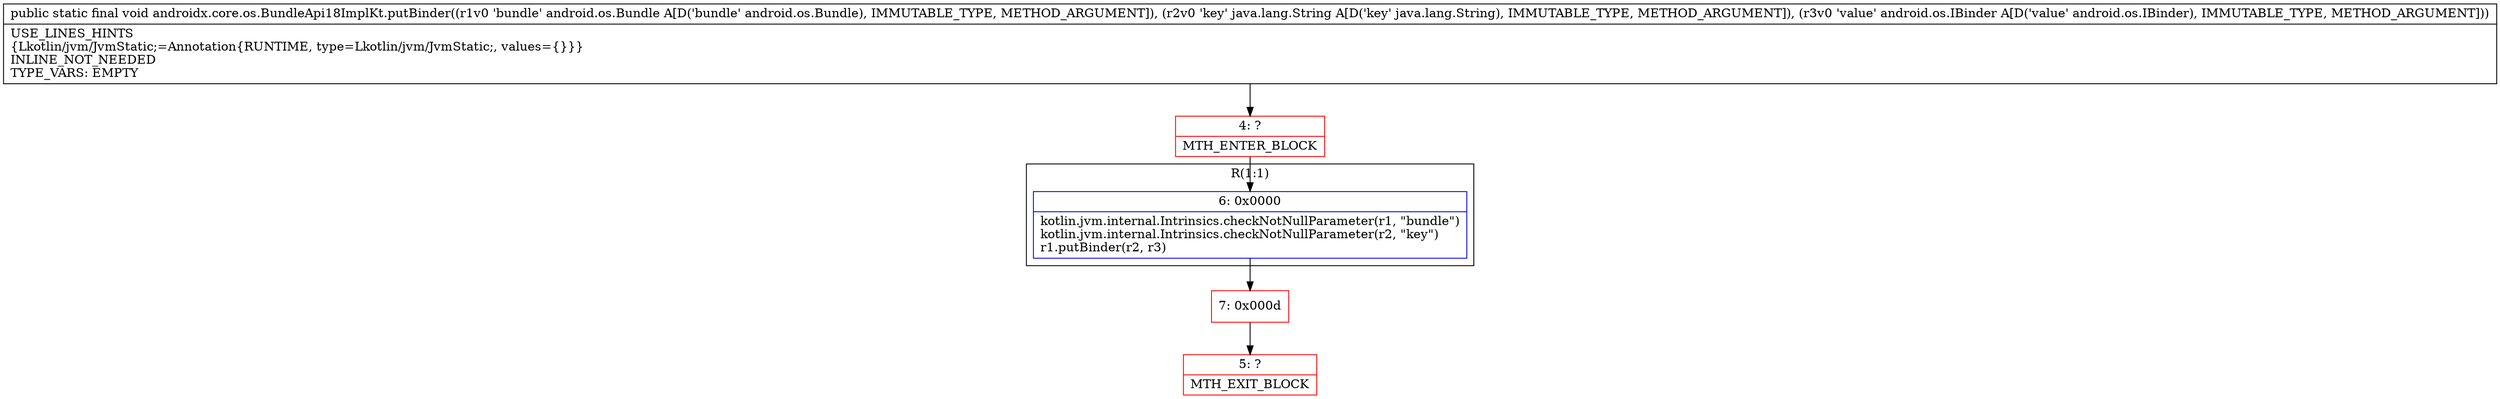 digraph "CFG forandroidx.core.os.BundleApi18ImplKt.putBinder(Landroid\/os\/Bundle;Ljava\/lang\/String;Landroid\/os\/IBinder;)V" {
subgraph cluster_Region_1050019602 {
label = "R(1:1)";
node [shape=record,color=blue];
Node_6 [shape=record,label="{6\:\ 0x0000|kotlin.jvm.internal.Intrinsics.checkNotNullParameter(r1, \"bundle\")\lkotlin.jvm.internal.Intrinsics.checkNotNullParameter(r2, \"key\")\lr1.putBinder(r2, r3)\l}"];
}
Node_4 [shape=record,color=red,label="{4\:\ ?|MTH_ENTER_BLOCK\l}"];
Node_7 [shape=record,color=red,label="{7\:\ 0x000d}"];
Node_5 [shape=record,color=red,label="{5\:\ ?|MTH_EXIT_BLOCK\l}"];
MethodNode[shape=record,label="{public static final void androidx.core.os.BundleApi18ImplKt.putBinder((r1v0 'bundle' android.os.Bundle A[D('bundle' android.os.Bundle), IMMUTABLE_TYPE, METHOD_ARGUMENT]), (r2v0 'key' java.lang.String A[D('key' java.lang.String), IMMUTABLE_TYPE, METHOD_ARGUMENT]), (r3v0 'value' android.os.IBinder A[D('value' android.os.IBinder), IMMUTABLE_TYPE, METHOD_ARGUMENT]))  | USE_LINES_HINTS\l\{Lkotlin\/jvm\/JvmStatic;=Annotation\{RUNTIME, type=Lkotlin\/jvm\/JvmStatic;, values=\{\}\}\}\lINLINE_NOT_NEEDED\lTYPE_VARS: EMPTY\l}"];
MethodNode -> Node_4;Node_6 -> Node_7;
Node_4 -> Node_6;
Node_7 -> Node_5;
}

